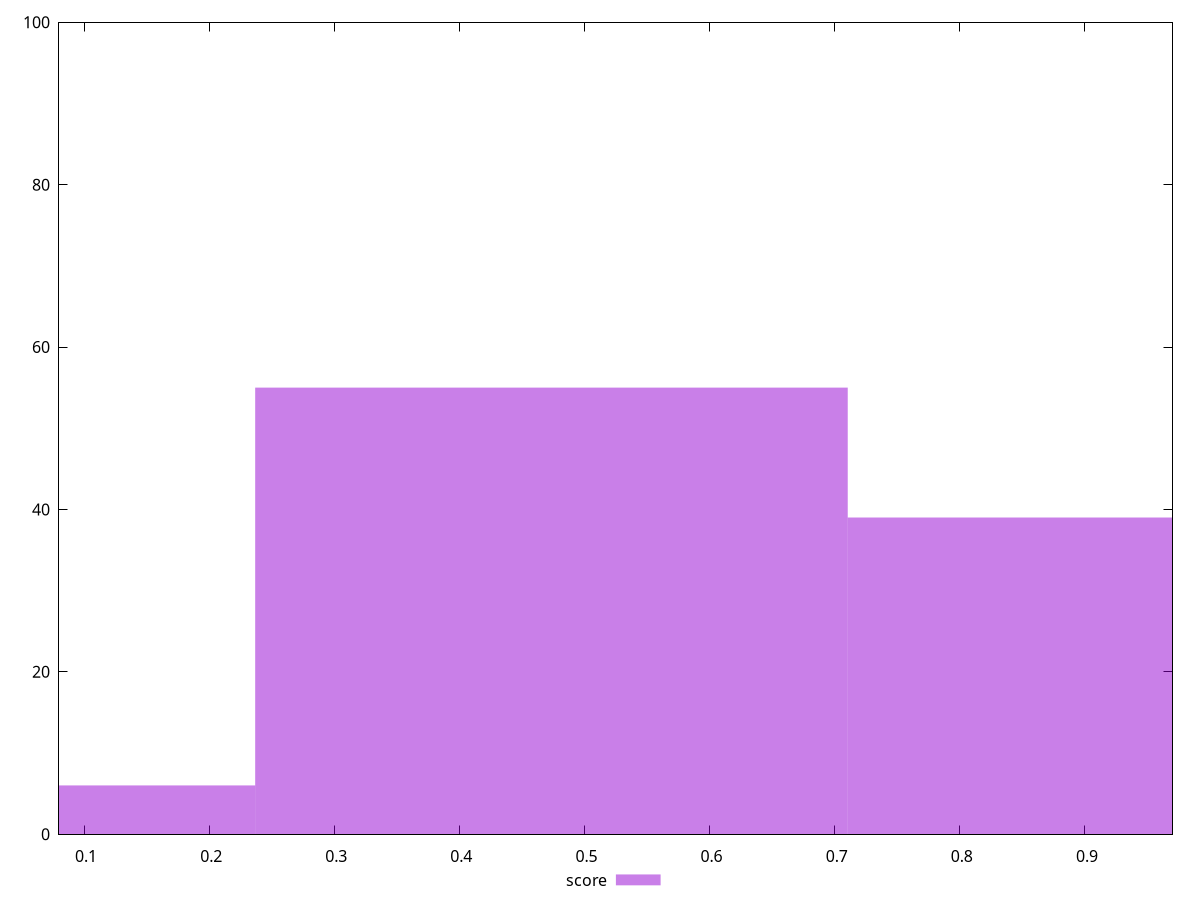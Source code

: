 reset

$score <<EOF
0.9472335328478577 39
0.47361676642392886 55
0 6
EOF

set key outside below
set boxwidth 0.47361676642392886
set xrange [0.08:0.97]
set yrange [0:100]
set trange [0:100]
set style fill transparent solid 0.5 noborder
set terminal svg size 640, 490 enhanced background rgb 'white'
set output "report_00025_2021-02-22T21:38:55.199Z/first-cpu-idle/samples/pages/score/histogram.svg"

plot $score title "score" with boxes

reset
